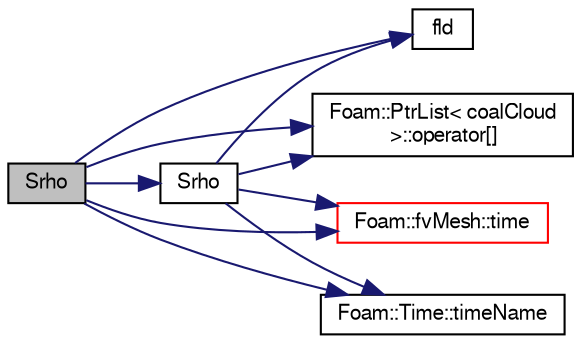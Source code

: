 digraph "Srho"
{
  bgcolor="transparent";
  edge [fontname="FreeSans",fontsize="10",labelfontname="FreeSans",labelfontsize="10"];
  node [fontname="FreeSans",fontsize="10",shape=record];
  rankdir="LR";
  Node355 [label="Srho",height=0.2,width=0.4,color="black", fillcolor="grey75", style="filled", fontcolor="black"];
  Node355 -> Node356 [color="midnightblue",fontsize="10",style="solid",fontname="FreeSans"];
  Node356 [label="fld",height=0.2,width=0.4,color="black",URL="$a18899.html#a378472d1f8b33eeefbda63a947476c8c"];
  Node355 -> Node357 [color="midnightblue",fontsize="10",style="solid",fontname="FreeSans"];
  Node357 [label="Foam::PtrList\< coalCloud\l \>::operator[]",height=0.2,width=0.4,color="black",URL="$a25914.html#a92eab3a97cd59afdf63a26b0a90642a9",tooltip="Return element const reference. "];
  Node355 -> Node358 [color="midnightblue",fontsize="10",style="solid",fontname="FreeSans"];
  Node358 [label="Srho",height=0.2,width=0.4,color="black",URL="$a23606.html#a55c4c7fdcc959d2d4543a6947d102ec2",tooltip="Return tmp total mass source for carrier phase. "];
  Node358 -> Node356 [color="midnightblue",fontsize="10",style="solid",fontname="FreeSans"];
  Node358 -> Node357 [color="midnightblue",fontsize="10",style="solid",fontname="FreeSans"];
  Node358 -> Node359 [color="midnightblue",fontsize="10",style="solid",fontname="FreeSans"];
  Node359 [label="Foam::fvMesh::time",height=0.2,width=0.4,color="red",URL="$a22766.html#a0d94096809fe3376b29a2a29ca11bb18",tooltip="Return the top-level database. "];
  Node358 -> Node361 [color="midnightblue",fontsize="10",style="solid",fontname="FreeSans"];
  Node361 [label="Foam::Time::timeName",height=0.2,width=0.4,color="black",URL="$a26350.html#ad9d86fef6eca18797c786726cf925179",tooltip="Return time name of given scalar time. "];
  Node355 -> Node359 [color="midnightblue",fontsize="10",style="solid",fontname="FreeSans"];
  Node355 -> Node361 [color="midnightblue",fontsize="10",style="solid",fontname="FreeSans"];
}

